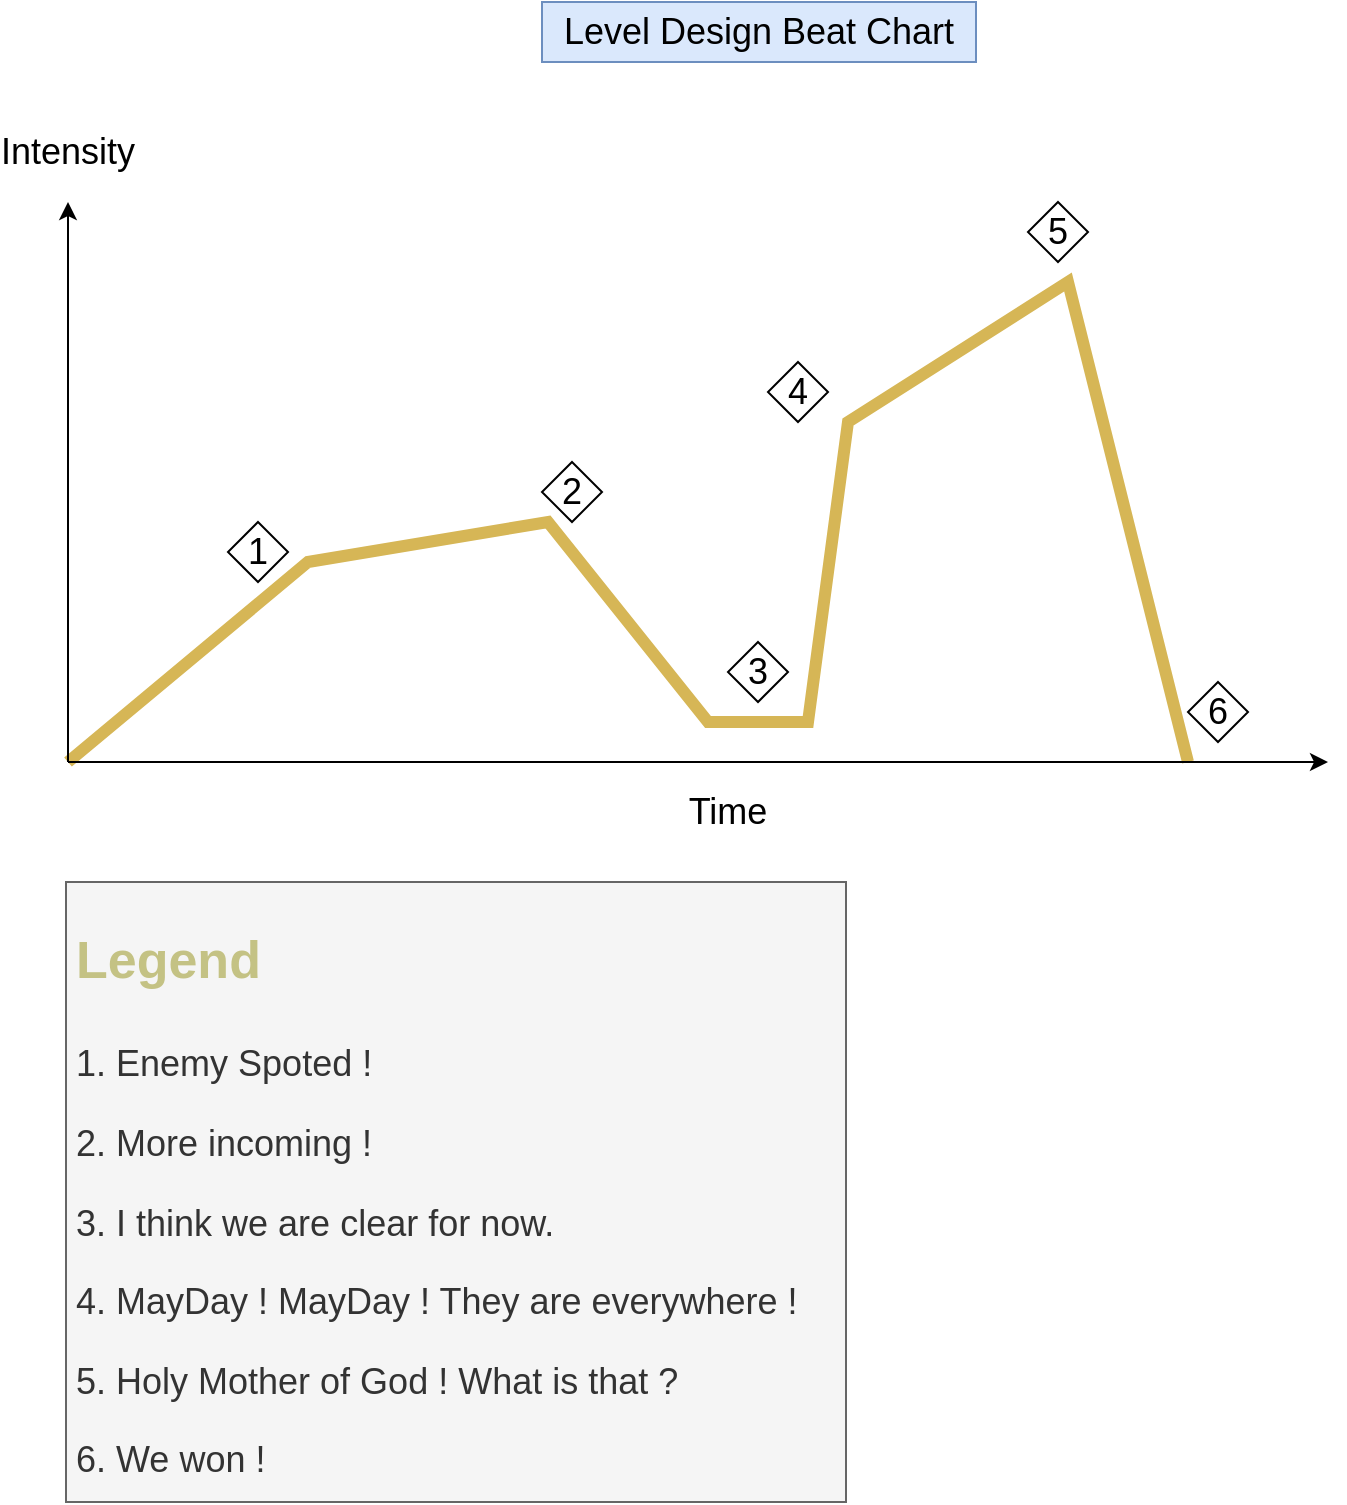 <mxfile version="16.0.0" type="device"><diagram id="sTU8P8UlGTUgFmLF2gyh" name="Page-1"><mxGraphModel dx="1102" dy="865" grid="1" gridSize="10" guides="1" tooltips="1" connect="1" arrows="1" fold="1" page="1" pageScale="1" pageWidth="850" pageHeight="1100" math="0" shadow="0"><root><mxCell id="0"/><mxCell id="1" parent="0"/><mxCell id="LM4S_vcMyWclXHqLUR5M-1" value="" style="endArrow=none;html=1;rounded=0;fillColor=#fff2cc;strokeColor=#d6b656;strokeWidth=6;startArrow=none;" edge="1" parent="1"><mxGeometry width="50" height="50" relative="1" as="geometry"><mxPoint x="80" y="440" as="sourcePoint"/><mxPoint x="640" y="440" as="targetPoint"/><Array as="points"><mxPoint x="200" y="340"/><mxPoint x="320" y="320"/><mxPoint x="400" y="420"/><mxPoint x="450" y="420"/><mxPoint x="470" y="270"/><mxPoint x="580" y="200"/></Array></mxGeometry></mxCell><mxCell id="LM4S_vcMyWclXHqLUR5M-2" value="" style="endArrow=classic;html=1;rounded=0;" edge="1" parent="1"><mxGeometry width="50" height="50" relative="1" as="geometry"><mxPoint x="80" y="440" as="sourcePoint"/><mxPoint x="80" y="160" as="targetPoint"/></mxGeometry></mxCell><mxCell id="LM4S_vcMyWclXHqLUR5M-3" value="" style="endArrow=classic;html=1;rounded=0;" edge="1" parent="1"><mxGeometry width="50" height="50" relative="1" as="geometry"><mxPoint x="80" y="440" as="sourcePoint"/><mxPoint x="710" y="440" as="targetPoint"/></mxGeometry></mxCell><mxCell id="LM4S_vcMyWclXHqLUR5M-4" value="Level Design Beat Chart" style="text;html=1;strokeColor=#6c8ebf;fillColor=#dae8fc;align=center;verticalAlign=middle;whiteSpace=wrap;rounded=0;fontSize=18;" vertex="1" parent="1"><mxGeometry x="317" y="60" width="217" height="30" as="geometry"/></mxCell><mxCell id="LM4S_vcMyWclXHqLUR5M-5" value="1" style="rhombus;whiteSpace=wrap;html=1;fontSize=18;" vertex="1" parent="1"><mxGeometry x="160" y="320" width="30" height="30" as="geometry"/></mxCell><mxCell id="LM4S_vcMyWclXHqLUR5M-12" value="2" style="rhombus;whiteSpace=wrap;html=1;fontSize=18;" vertex="1" parent="1"><mxGeometry x="317" y="290" width="30" height="30" as="geometry"/></mxCell><mxCell id="LM4S_vcMyWclXHqLUR5M-14" value="4" style="rhombus;whiteSpace=wrap;html=1;fontSize=18;" vertex="1" parent="1"><mxGeometry x="430" y="240" width="30" height="30" as="geometry"/></mxCell><mxCell id="LM4S_vcMyWclXHqLUR5M-24" value="3" style="rhombus;whiteSpace=wrap;html=1;fontSize=18;" vertex="1" parent="1"><mxGeometry x="410" y="380" width="30" height="30" as="geometry"/></mxCell><mxCell id="LM4S_vcMyWclXHqLUR5M-25" value="5" style="rhombus;whiteSpace=wrap;html=1;fontSize=18;" vertex="1" parent="1"><mxGeometry x="560" y="160" width="30" height="30" as="geometry"/></mxCell><mxCell id="LM4S_vcMyWclXHqLUR5M-26" value="6" style="rhombus;whiteSpace=wrap;html=1;fontSize=18;" vertex="1" parent="1"><mxGeometry x="640" y="400" width="30" height="30" as="geometry"/></mxCell><mxCell id="LM4S_vcMyWclXHqLUR5M-27" value="Intensity" style="text;html=1;strokeColor=none;fillColor=none;align=center;verticalAlign=middle;whiteSpace=wrap;rounded=0;fontSize=18;" vertex="1" parent="1"><mxGeometry x="50" y="120" width="60" height="30" as="geometry"/></mxCell><mxCell id="LM4S_vcMyWclXHqLUR5M-28" value="Time" style="text;html=1;strokeColor=none;fillColor=none;align=center;verticalAlign=middle;whiteSpace=wrap;rounded=0;fontSize=18;" vertex="1" parent="1"><mxGeometry x="380" y="450" width="60" height="30" as="geometry"/></mxCell><mxCell id="LM4S_vcMyWclXHqLUR5M-29" value="&lt;h1&gt;&lt;font style=&quot;font-size: 26px&quot; color=&quot;#c4c284&quot;&gt;Legend&lt;/font&gt;&lt;/h1&gt;&lt;p&gt;1. Enemy Spoted !&lt;/p&gt;&lt;p&gt;2. More incoming !&amp;nbsp;&lt;/p&gt;&lt;p&gt;3. I think we are clear for now.&lt;/p&gt;&lt;p&gt;4. MayDay ! MayDay ! They are everywhere !&lt;/p&gt;&lt;p&gt;5. Holy Mother of God ! What is that ?&lt;/p&gt;&lt;p&gt;6. We won !&amp;nbsp;&lt;/p&gt;" style="text;html=1;strokeColor=#666666;fillColor=#f5f5f5;spacing=5;spacingTop=-20;whiteSpace=wrap;overflow=hidden;rounded=0;fontSize=18;fontColor=#333333;" vertex="1" parent="1"><mxGeometry x="79" y="500" width="390" height="310" as="geometry"/></mxCell></root></mxGraphModel></diagram></mxfile>
